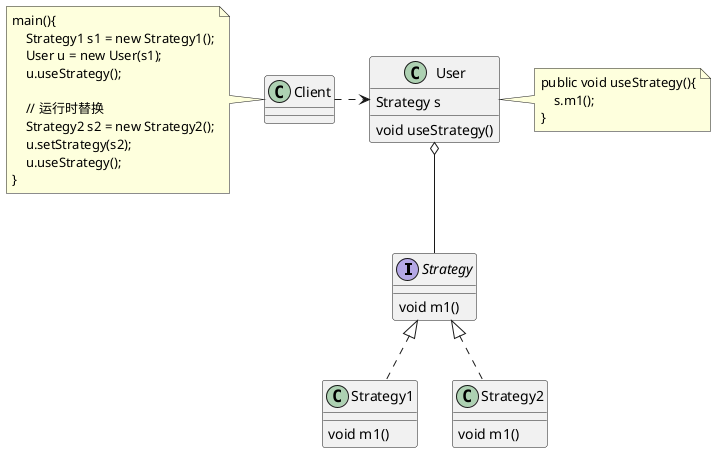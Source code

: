@startuml

interface Strategy{
    void m1()
}

class Strategy1{
    void m1()
}
class Strategy2{
    void m1()
}

class User{
    Strategy s
    void useStrategy()
}
note right
public void useStrategy(){
    s.m1();
}
end note

class Client{}
note left
main(){
    Strategy1 s1 = new Strategy1();
    User u = new User(s1);
    u.useStrategy();

    // 运行时替换
    Strategy2 s2 = new Strategy2();
    u.setStrategy(s2);
    u.useStrategy();
}
end note

Strategy <|.. Strategy1
Strategy <|.. Strategy2
User o-- Strategy
Client .> User

@enduml